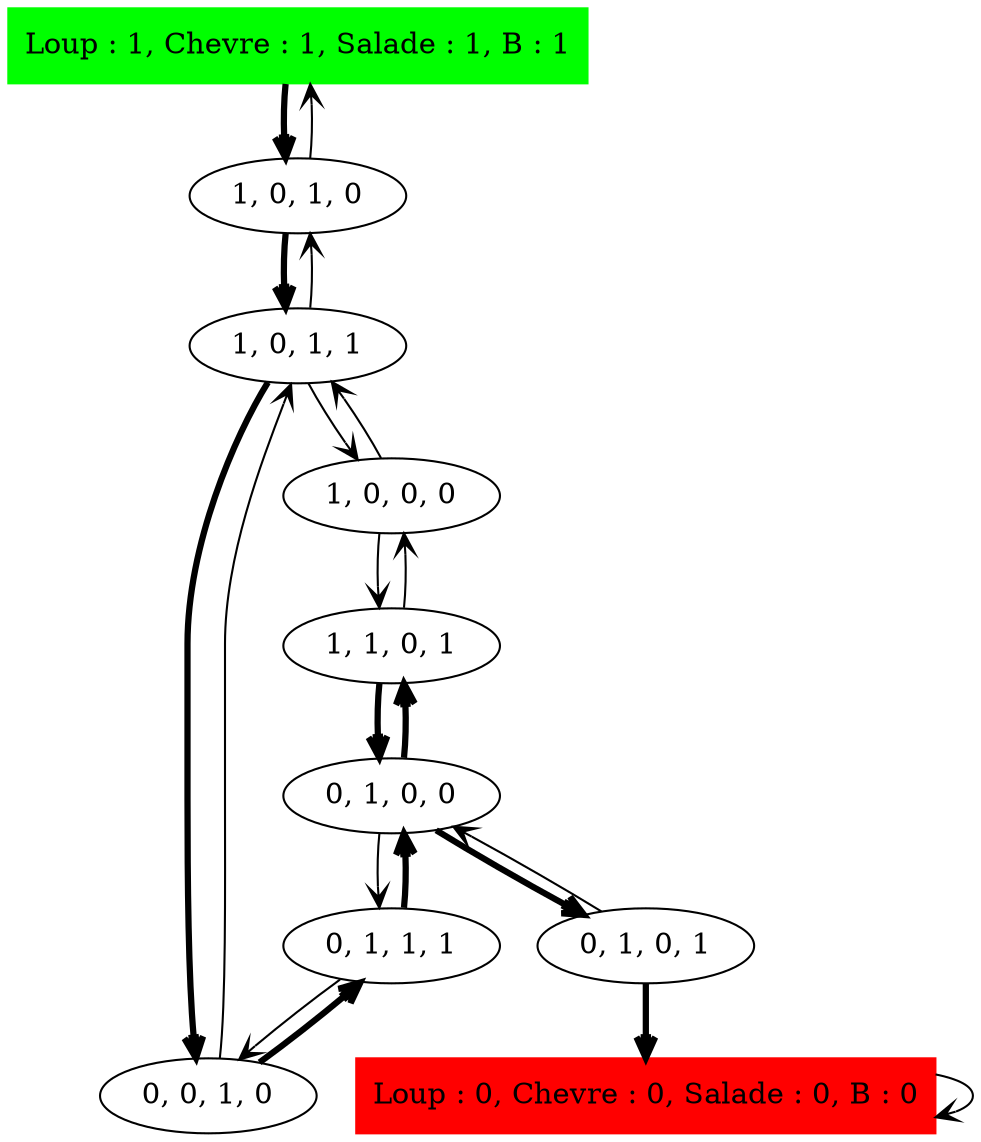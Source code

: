 digraph LCS_Sol_ {
	initial [label="Loup : 1, Chevre : 1, Salade : 1, B : 1" color=green shape=box style=filled]
	final [label="Loup : 0, Chevre : 0, Salade : 0, B : 0" color=red shape=box style=filled]
	initial -> "1, 0, 1, 0" [arrowhead=open penwidth=3]
	"1, 0, 1, 0" -> "1, 0, 1, 1" [arrowhead=open penwidth=3]
	"1, 0, 1, 0" -> initial [arrowhead=open]
	"1, 0, 1, 1" -> "1, 0, 1, 0" [arrowhead=open]
	"1, 0, 1, 1" -> "0, 0, 1, 0" [arrowhead=open penwidth=3]
	"1, 0, 1, 1" -> "1, 0, 0, 0" [arrowhead=open]
	"1, 0, 0, 0" -> "1, 1, 0, 1" [arrowhead=open]
	"1, 0, 0, 0" -> "1, 0, 1, 1" [arrowhead=open]
	"1, 1, 0, 1" -> "0, 1, 0, 0" [arrowhead=open penwidth=3]
	"1, 1, 0, 1" -> "1, 0, 0, 0" [arrowhead=open]
	"0, 1, 0, 0" -> "0, 1, 0, 1" [arrowhead=open penwidth=3]
	"0, 1, 0, 0" -> "1, 1, 0, 1" [arrowhead=open penwidth=3]
	"0, 1, 0, 0" -> "0, 1, 1, 1" [arrowhead=open]
	"0, 1, 1, 1" -> "0, 0, 1, 0" [arrowhead=open]
	"0, 1, 1, 1" -> "0, 1, 0, 0" [arrowhead=open penwidth=3]
	"0, 0, 1, 0" -> "1, 0, 1, 1" [arrowhead=open]
	"0, 0, 1, 0" -> "0, 1, 1, 1" [arrowhead=open penwidth=3]
	"0, 1, 0, 1" -> "0, 1, 0, 0" [arrowhead=open]
	"0, 1, 0, 1" -> final [arrowhead=open penwidth=3]
	final -> final [arrowhead=open]
}
